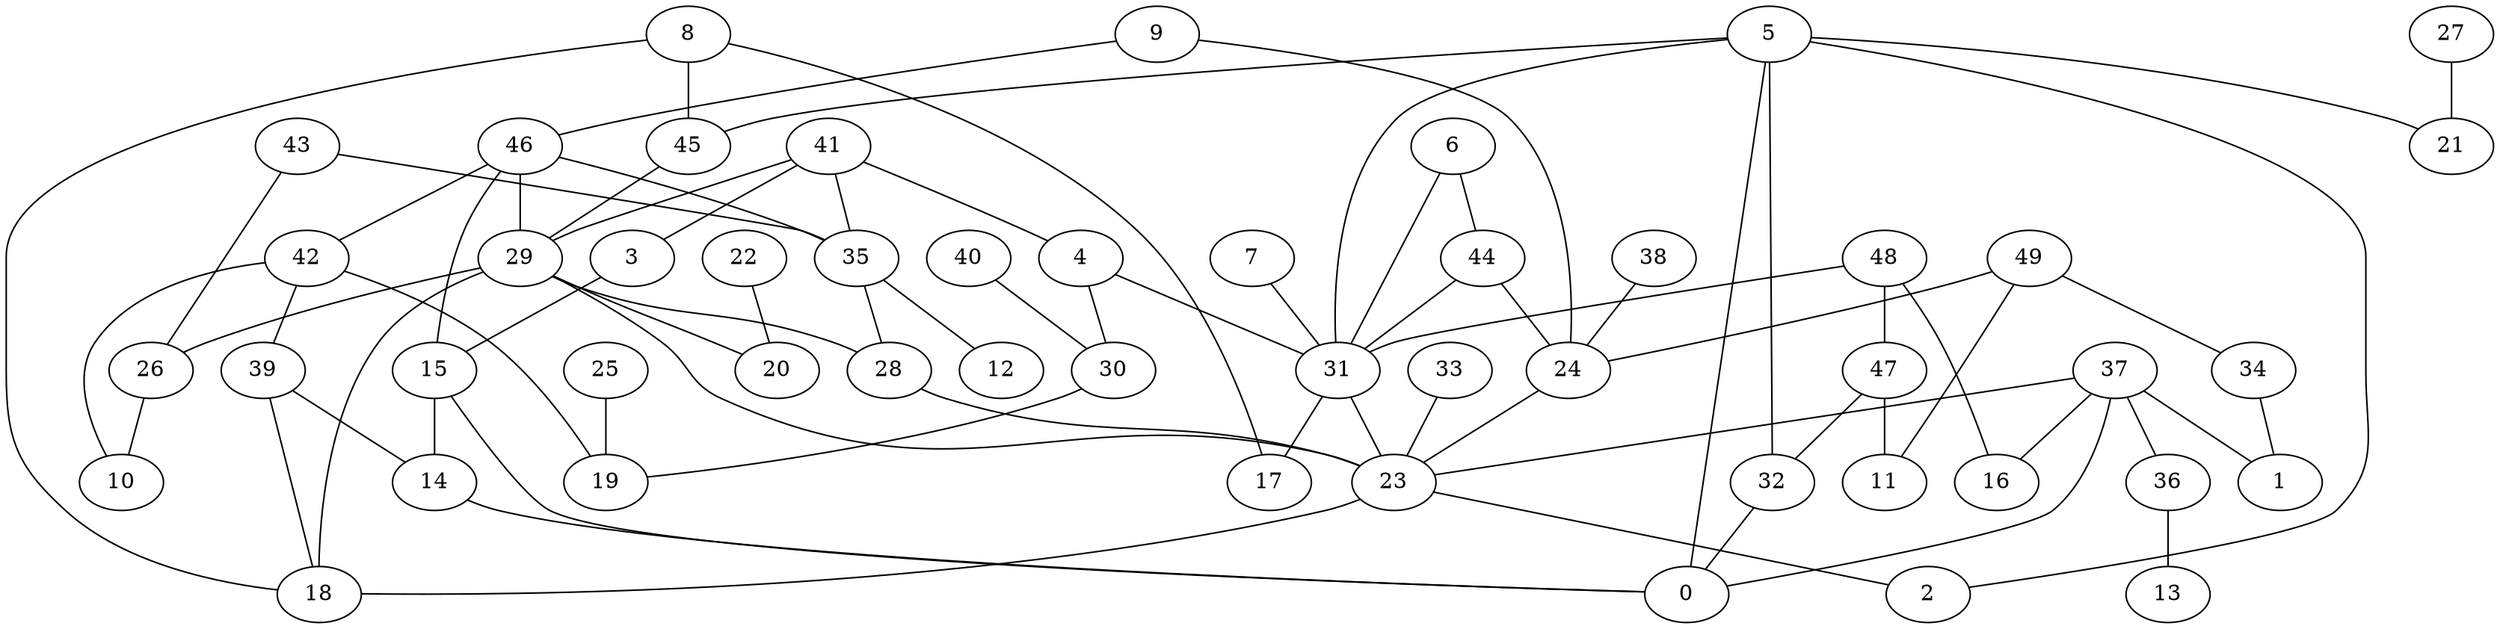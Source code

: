digraph GG_graph {

subgraph G_graph {
edge [color = black]
"8" -> "17" [dir = none]
"44" -> "31" [dir = none]
"22" -> "20" [dir = none]
"43" -> "35" [dir = none]
"39" -> "18" [dir = none]
"26" -> "10" [dir = none]
"42" -> "19" [dir = none]
"49" -> "24" [dir = none]
"25" -> "19" [dir = none]
"29" -> "26" [dir = none]
"29" -> "20" [dir = none]
"29" -> "18" [dir = none]
"29" -> "23" [dir = none]
"5" -> "21" [dir = none]
"5" -> "32" [dir = none]
"5" -> "0" [dir = none]
"5" -> "31" [dir = none]
"33" -> "23" [dir = none]
"37" -> "1" [dir = none]
"37" -> "36" [dir = none]
"37" -> "23" [dir = none]
"24" -> "23" [dir = none]
"4" -> "30" [dir = none]
"4" -> "31" [dir = none]
"40" -> "30" [dir = none]
"46" -> "15" [dir = none]
"46" -> "29" [dir = none]
"7" -> "31" [dir = none]
"9" -> "24" [dir = none]
"31" -> "17" [dir = none]
"31" -> "23" [dir = none]
"36" -> "13" [dir = none]
"23" -> "2" [dir = none]
"48" -> "47" [dir = none]
"48" -> "16" [dir = none]
"48" -> "31" [dir = none]
"38" -> "24" [dir = none]
"27" -> "21" [dir = none]
"35" -> "12" [dir = none]
"35" -> "28" [dir = none]
"28" -> "23" [dir = none]
"41" -> "29" [dir = none]
"47" -> "11" [dir = none]
"14" -> "0" [dir = none]
"34" -> "1" [dir = none]
"3" -> "15" [dir = none]
"30" -> "19" [dir = none]
"6" -> "31" [dir = none]
"45" -> "29" [dir = none]
"8" -> "18" [dir = none]
"15" -> "14" [dir = none]
"44" -> "24" [dir = none]
"37" -> "16" [dir = none]
"43" -> "26" [dir = none]
"42" -> "39" [dir = none]
"8" -> "45" [dir = none]
"32" -> "0" [dir = none]
"41" -> "4" [dir = none]
"41" -> "35" [dir = none]
"9" -> "46" [dir = none]
"46" -> "42" [dir = none]
"6" -> "44" [dir = none]
"5" -> "2" [dir = none]
"47" -> "32" [dir = none]
"29" -> "28" [dir = none]
"37" -> "0" [dir = none]
"15" -> "0" [dir = none]
"49" -> "34" [dir = none]
"49" -> "11" [dir = none]
"5" -> "45" [dir = none]
"23" -> "18" [dir = none]
"42" -> "10" [dir = none]
"39" -> "14" [dir = none]
"46" -> "35" [dir = none]
"41" -> "3" [dir = none]
}

}
